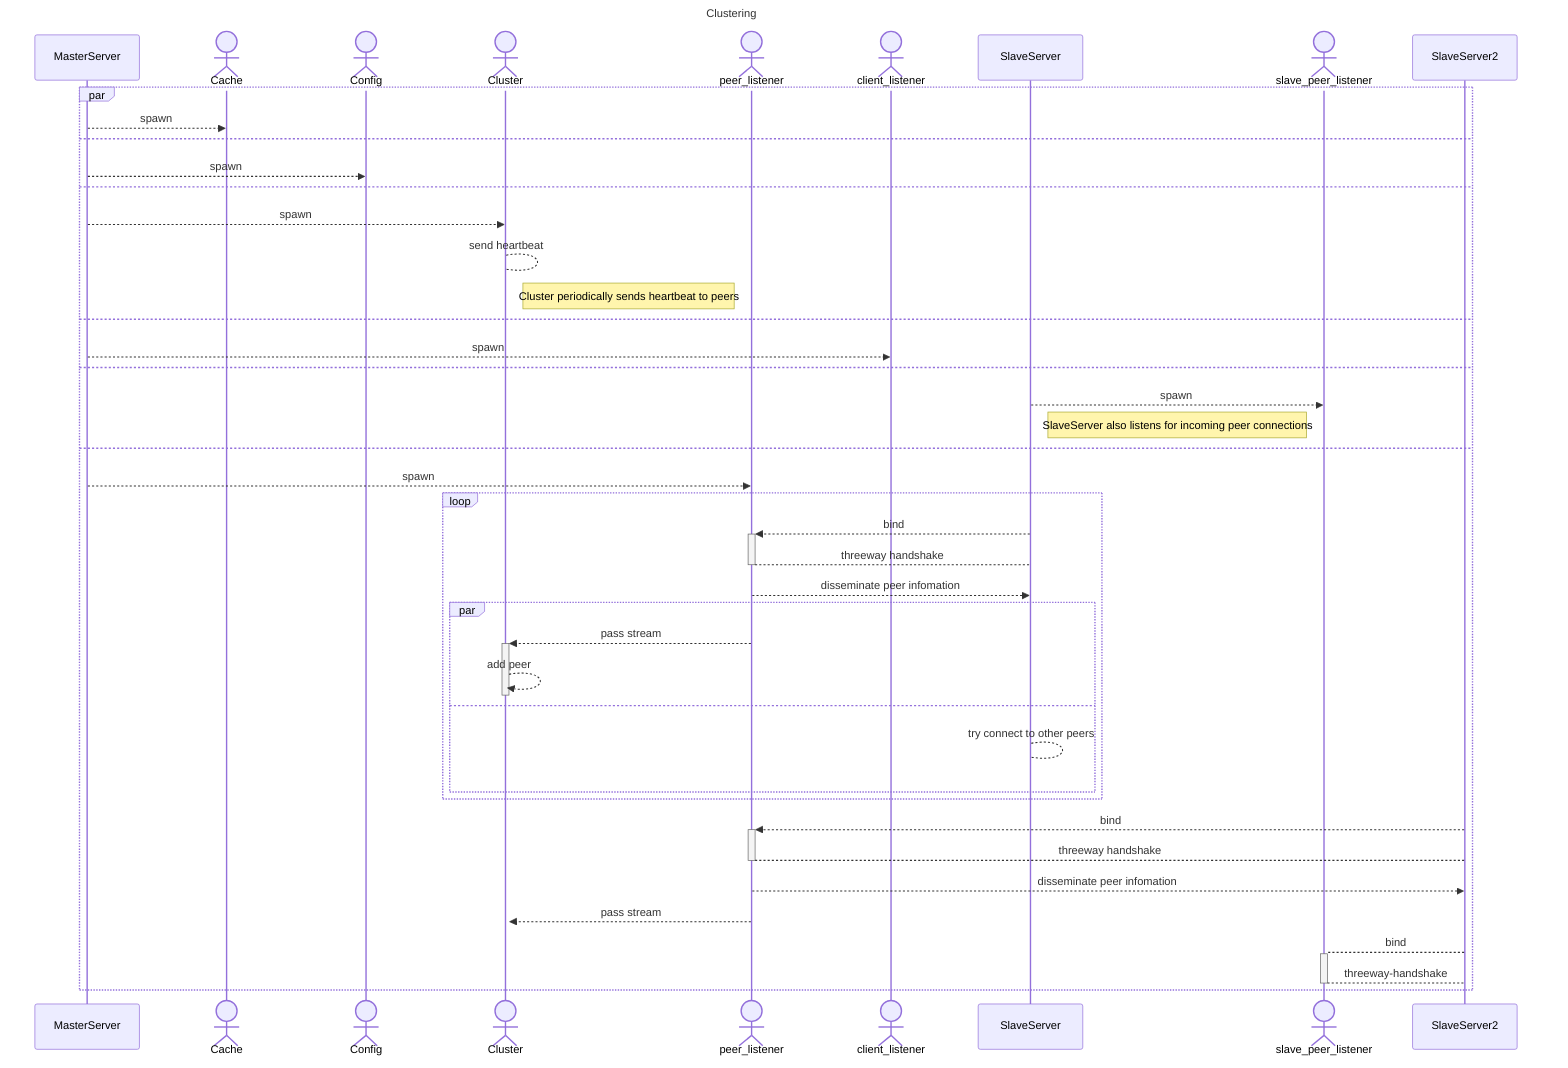 ---
title : Clustering
---

sequenceDiagram
    participant s as MasterServer
    
    
    actor Cache
    actor Config
    actor Cluster
    actor peer_listener
    
    actor client_listener
    participant SlaveServer
    actor slave_peer_listener
    participant SlaveServer2

    par 
        s-->>Cache: spawn
    and 
        s-->>Config: spawn
    and 
        s-->>Cluster: spawn
        Cluster --> Cluster : send heartbeat
        Note right of Cluster : Cluster periodically sends heartbeat to peers 
    and
        s -->>client_listener:spawn
        
    and 
        SlaveServer -->> slave_peer_listener: spawn 
        Note right of SlaveServer : SlaveServer also listens for incoming peer connections
    and 
    

        
        s-->>peer_listener: spawn
        
        loop 
            SlaveServer -->>+ peer_listener: bind 
            peer_listener -->- SlaveServer: threeway handshake
            peer_listener -->> SlaveServer : disseminate peer infomation            

            par 
                peer_listener -->>+ Cluster : pass stream
                Cluster -->>- Cluster : add peer
        
            and
                SlaveServer --> SlaveServer :try connect to other peers  
            end
            
        end

        SlaveServer2 -->>+ peer_listener: bind 
        peer_listener -->- SlaveServer2: threeway handshake
        peer_listener -->> SlaveServer2 : disseminate peer infomation  
        peer_listener -->>+ Cluster : pass stream
        SlaveServer2 -->+ slave_peer_listener : bind
        slave_peer_listener -->- SlaveServer2: threeway-handshake
        
  
    end